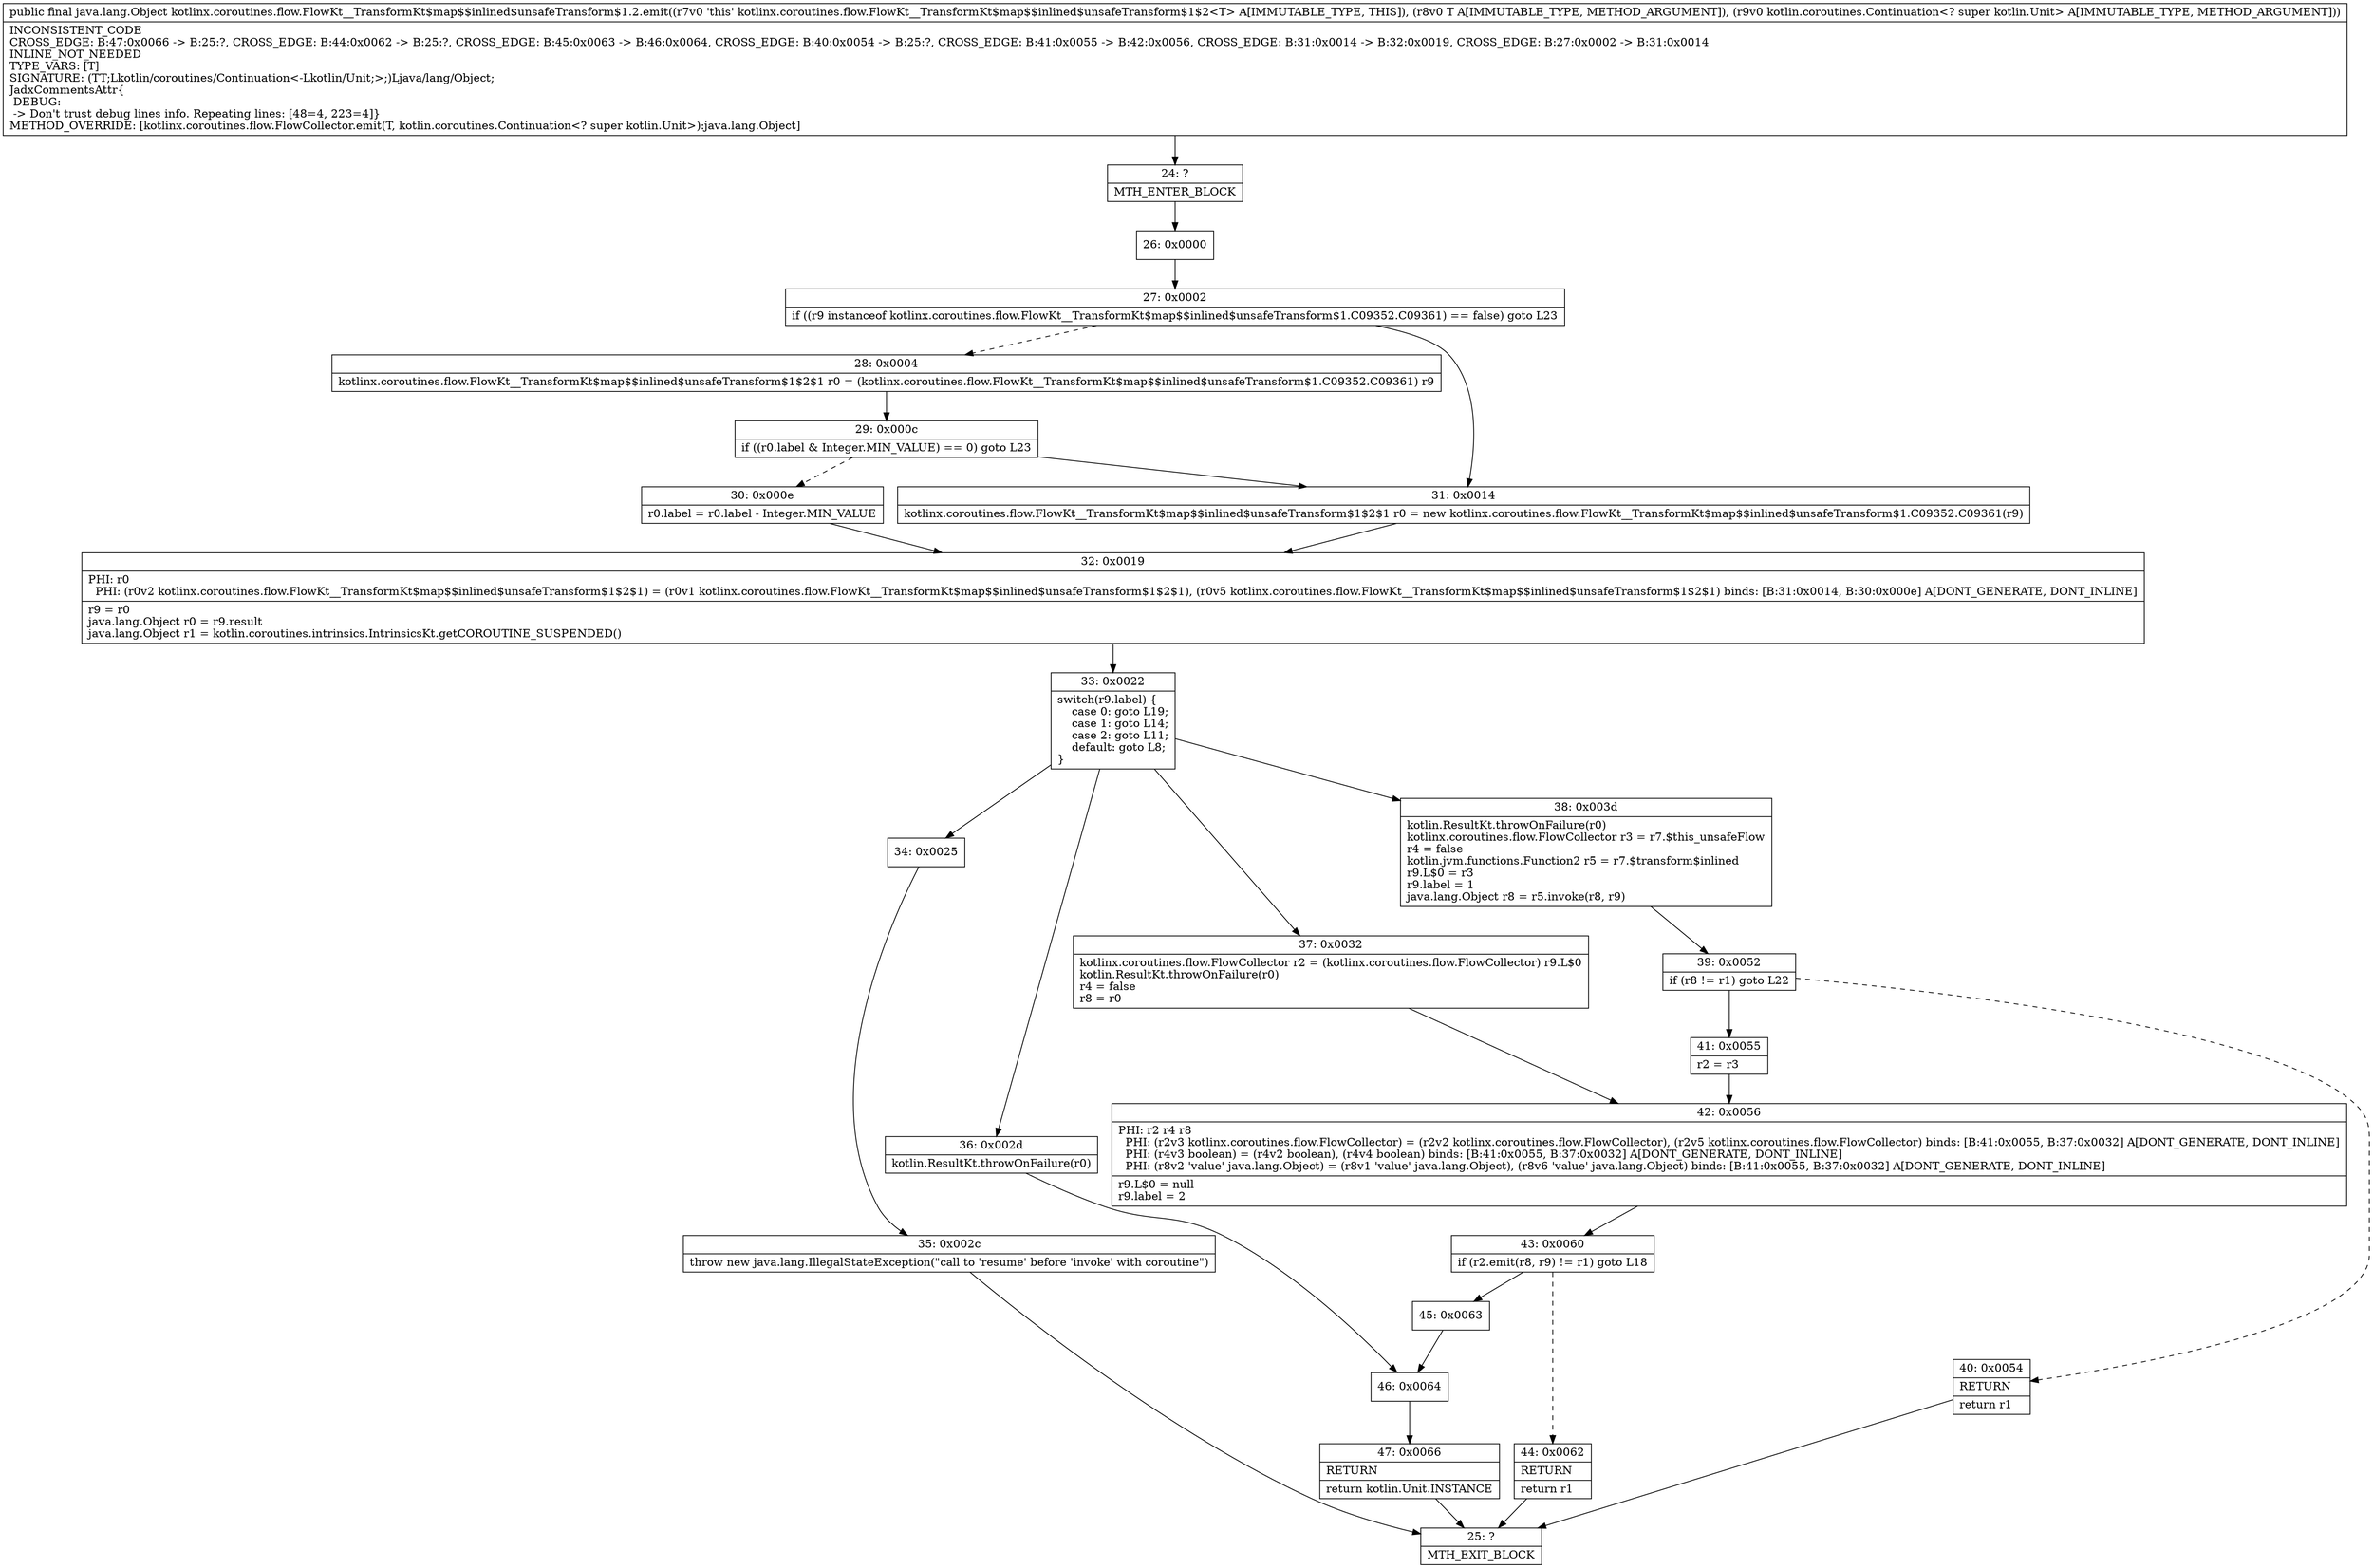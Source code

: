 digraph "CFG forkotlinx.coroutines.flow.FlowKt__TransformKt$map$$inlined$unsafeTransform$1.2.emit(Ljava\/lang\/Object;Lkotlin\/coroutines\/Continuation;)Ljava\/lang\/Object;" {
Node_24 [shape=record,label="{24\:\ ?|MTH_ENTER_BLOCK\l}"];
Node_26 [shape=record,label="{26\:\ 0x0000}"];
Node_27 [shape=record,label="{27\:\ 0x0002|if ((r9 instanceof kotlinx.coroutines.flow.FlowKt__TransformKt$map$$inlined$unsafeTransform$1.C09352.C09361) == false) goto L23\l}"];
Node_28 [shape=record,label="{28\:\ 0x0004|kotlinx.coroutines.flow.FlowKt__TransformKt$map$$inlined$unsafeTransform$1$2$1 r0 = (kotlinx.coroutines.flow.FlowKt__TransformKt$map$$inlined$unsafeTransform$1.C09352.C09361) r9\l}"];
Node_29 [shape=record,label="{29\:\ 0x000c|if ((r0.label & Integer.MIN_VALUE) == 0) goto L23\l}"];
Node_30 [shape=record,label="{30\:\ 0x000e|r0.label = r0.label \- Integer.MIN_VALUE\l}"];
Node_32 [shape=record,label="{32\:\ 0x0019|PHI: r0 \l  PHI: (r0v2 kotlinx.coroutines.flow.FlowKt__TransformKt$map$$inlined$unsafeTransform$1$2$1) = (r0v1 kotlinx.coroutines.flow.FlowKt__TransformKt$map$$inlined$unsafeTransform$1$2$1), (r0v5 kotlinx.coroutines.flow.FlowKt__TransformKt$map$$inlined$unsafeTransform$1$2$1) binds: [B:31:0x0014, B:30:0x000e] A[DONT_GENERATE, DONT_INLINE]\l|r9 = r0\ljava.lang.Object r0 = r9.result\ljava.lang.Object r1 = kotlin.coroutines.intrinsics.IntrinsicsKt.getCOROUTINE_SUSPENDED()\l}"];
Node_33 [shape=record,label="{33\:\ 0x0022|switch(r9.label) \{\l    case 0: goto L19;\l    case 1: goto L14;\l    case 2: goto L11;\l    default: goto L8;\l\}\l}"];
Node_34 [shape=record,label="{34\:\ 0x0025}"];
Node_35 [shape=record,label="{35\:\ 0x002c|throw new java.lang.IllegalStateException(\"call to 'resume' before 'invoke' with coroutine\")\l}"];
Node_25 [shape=record,label="{25\:\ ?|MTH_EXIT_BLOCK\l}"];
Node_36 [shape=record,label="{36\:\ 0x002d|kotlin.ResultKt.throwOnFailure(r0)\l}"];
Node_46 [shape=record,label="{46\:\ 0x0064}"];
Node_47 [shape=record,label="{47\:\ 0x0066|RETURN\l|return kotlin.Unit.INSTANCE\l}"];
Node_37 [shape=record,label="{37\:\ 0x0032|kotlinx.coroutines.flow.FlowCollector r2 = (kotlinx.coroutines.flow.FlowCollector) r9.L$0\lkotlin.ResultKt.throwOnFailure(r0)\lr4 = false\lr8 = r0\l}"];
Node_42 [shape=record,label="{42\:\ 0x0056|PHI: r2 r4 r8 \l  PHI: (r2v3 kotlinx.coroutines.flow.FlowCollector) = (r2v2 kotlinx.coroutines.flow.FlowCollector), (r2v5 kotlinx.coroutines.flow.FlowCollector) binds: [B:41:0x0055, B:37:0x0032] A[DONT_GENERATE, DONT_INLINE]\l  PHI: (r4v3 boolean) = (r4v2 boolean), (r4v4 boolean) binds: [B:41:0x0055, B:37:0x0032] A[DONT_GENERATE, DONT_INLINE]\l  PHI: (r8v2 'value' java.lang.Object) = (r8v1 'value' java.lang.Object), (r8v6 'value' java.lang.Object) binds: [B:41:0x0055, B:37:0x0032] A[DONT_GENERATE, DONT_INLINE]\l|r9.L$0 = null\lr9.label = 2\l}"];
Node_43 [shape=record,label="{43\:\ 0x0060|if (r2.emit(r8, r9) != r1) goto L18\l}"];
Node_44 [shape=record,label="{44\:\ 0x0062|RETURN\l|return r1\l}"];
Node_45 [shape=record,label="{45\:\ 0x0063}"];
Node_38 [shape=record,label="{38\:\ 0x003d|kotlin.ResultKt.throwOnFailure(r0)\lkotlinx.coroutines.flow.FlowCollector r3 = r7.$this_unsafeFlow\lr4 = false\lkotlin.jvm.functions.Function2 r5 = r7.$transform$inlined\lr9.L$0 = r3\lr9.label = 1\ljava.lang.Object r8 = r5.invoke(r8, r9)\l}"];
Node_39 [shape=record,label="{39\:\ 0x0052|if (r8 != r1) goto L22\l}"];
Node_40 [shape=record,label="{40\:\ 0x0054|RETURN\l|return r1\l}"];
Node_41 [shape=record,label="{41\:\ 0x0055|r2 = r3\l}"];
Node_31 [shape=record,label="{31\:\ 0x0014|kotlinx.coroutines.flow.FlowKt__TransformKt$map$$inlined$unsafeTransform$1$2$1 r0 = new kotlinx.coroutines.flow.FlowKt__TransformKt$map$$inlined$unsafeTransform$1.C09352.C09361(r9)\l}"];
MethodNode[shape=record,label="{public final java.lang.Object kotlinx.coroutines.flow.FlowKt__TransformKt$map$$inlined$unsafeTransform$1.2.emit((r7v0 'this' kotlinx.coroutines.flow.FlowKt__TransformKt$map$$inlined$unsafeTransform$1$2\<T\> A[IMMUTABLE_TYPE, THIS]), (r8v0 T A[IMMUTABLE_TYPE, METHOD_ARGUMENT]), (r9v0 kotlin.coroutines.Continuation\<? super kotlin.Unit\> A[IMMUTABLE_TYPE, METHOD_ARGUMENT]))  | INCONSISTENT_CODE\lCROSS_EDGE: B:47:0x0066 \-\> B:25:?, CROSS_EDGE: B:44:0x0062 \-\> B:25:?, CROSS_EDGE: B:45:0x0063 \-\> B:46:0x0064, CROSS_EDGE: B:40:0x0054 \-\> B:25:?, CROSS_EDGE: B:41:0x0055 \-\> B:42:0x0056, CROSS_EDGE: B:31:0x0014 \-\> B:32:0x0019, CROSS_EDGE: B:27:0x0002 \-\> B:31:0x0014\lINLINE_NOT_NEEDED\lTYPE_VARS: [T]\lSIGNATURE: (TT;Lkotlin\/coroutines\/Continuation\<\-Lkotlin\/Unit;\>;)Ljava\/lang\/Object;\lJadxCommentsAttr\{\l DEBUG: \l \-\> Don't trust debug lines info. Repeating lines: [48=4, 223=4]\}\lMETHOD_OVERRIDE: [kotlinx.coroutines.flow.FlowCollector.emit(T, kotlin.coroutines.Continuation\<? super kotlin.Unit\>):java.lang.Object]\l}"];
MethodNode -> Node_24;Node_24 -> Node_26;
Node_26 -> Node_27;
Node_27 -> Node_28[style=dashed];
Node_27 -> Node_31;
Node_28 -> Node_29;
Node_29 -> Node_30[style=dashed];
Node_29 -> Node_31;
Node_30 -> Node_32;
Node_32 -> Node_33;
Node_33 -> Node_34;
Node_33 -> Node_36;
Node_33 -> Node_37;
Node_33 -> Node_38;
Node_34 -> Node_35;
Node_35 -> Node_25;
Node_36 -> Node_46;
Node_46 -> Node_47;
Node_47 -> Node_25;
Node_37 -> Node_42;
Node_42 -> Node_43;
Node_43 -> Node_44[style=dashed];
Node_43 -> Node_45;
Node_44 -> Node_25;
Node_45 -> Node_46;
Node_38 -> Node_39;
Node_39 -> Node_40[style=dashed];
Node_39 -> Node_41;
Node_40 -> Node_25;
Node_41 -> Node_42;
Node_31 -> Node_32;
}


